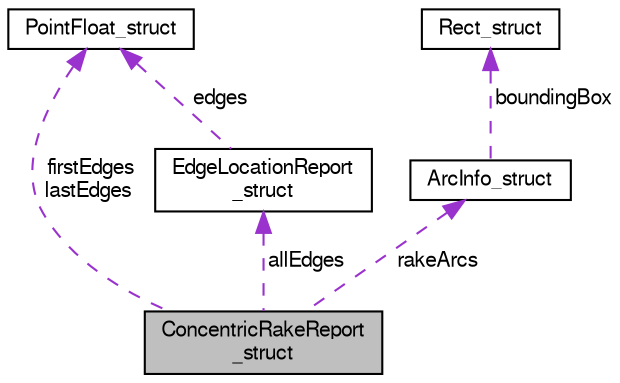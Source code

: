 digraph "ConcentricRakeReport_struct"
{
  bgcolor="transparent";
  edge [fontname="FreeSans",fontsize="10",labelfontname="FreeSans",labelfontsize="10"];
  node [fontname="FreeSans",fontsize="10",shape=record];
  Node1 [label="ConcentricRakeReport\l_struct",height=0.2,width=0.4,color="black", fillcolor="grey75", style="filled" fontcolor="black"];
  Node2 -> Node1 [dir="back",color="darkorchid3",fontsize="10",style="dashed",label=" firstEdges\nlastEdges" ,fontname="FreeSans"];
  Node2 [label="PointFloat_struct",height=0.2,width=0.4,color="black",URL="$struct_point_float__struct.html"];
  Node3 -> Node1 [dir="back",color="darkorchid3",fontsize="10",style="dashed",label=" rakeArcs" ,fontname="FreeSans"];
  Node3 [label="ArcInfo_struct",height=0.2,width=0.4,color="black",URL="$struct_arc_info__struct.html"];
  Node4 -> Node3 [dir="back",color="darkorchid3",fontsize="10",style="dashed",label=" boundingBox" ,fontname="FreeSans"];
  Node4 [label="Rect_struct",height=0.2,width=0.4,color="black",URL="$struct_rect__struct.html"];
  Node5 -> Node1 [dir="back",color="darkorchid3",fontsize="10",style="dashed",label=" allEdges" ,fontname="FreeSans"];
  Node5 [label="EdgeLocationReport\l_struct",height=0.2,width=0.4,color="black",URL="$struct_edge_location_report__struct.html"];
  Node2 -> Node5 [dir="back",color="darkorchid3",fontsize="10",style="dashed",label=" edges" ,fontname="FreeSans"];
}
